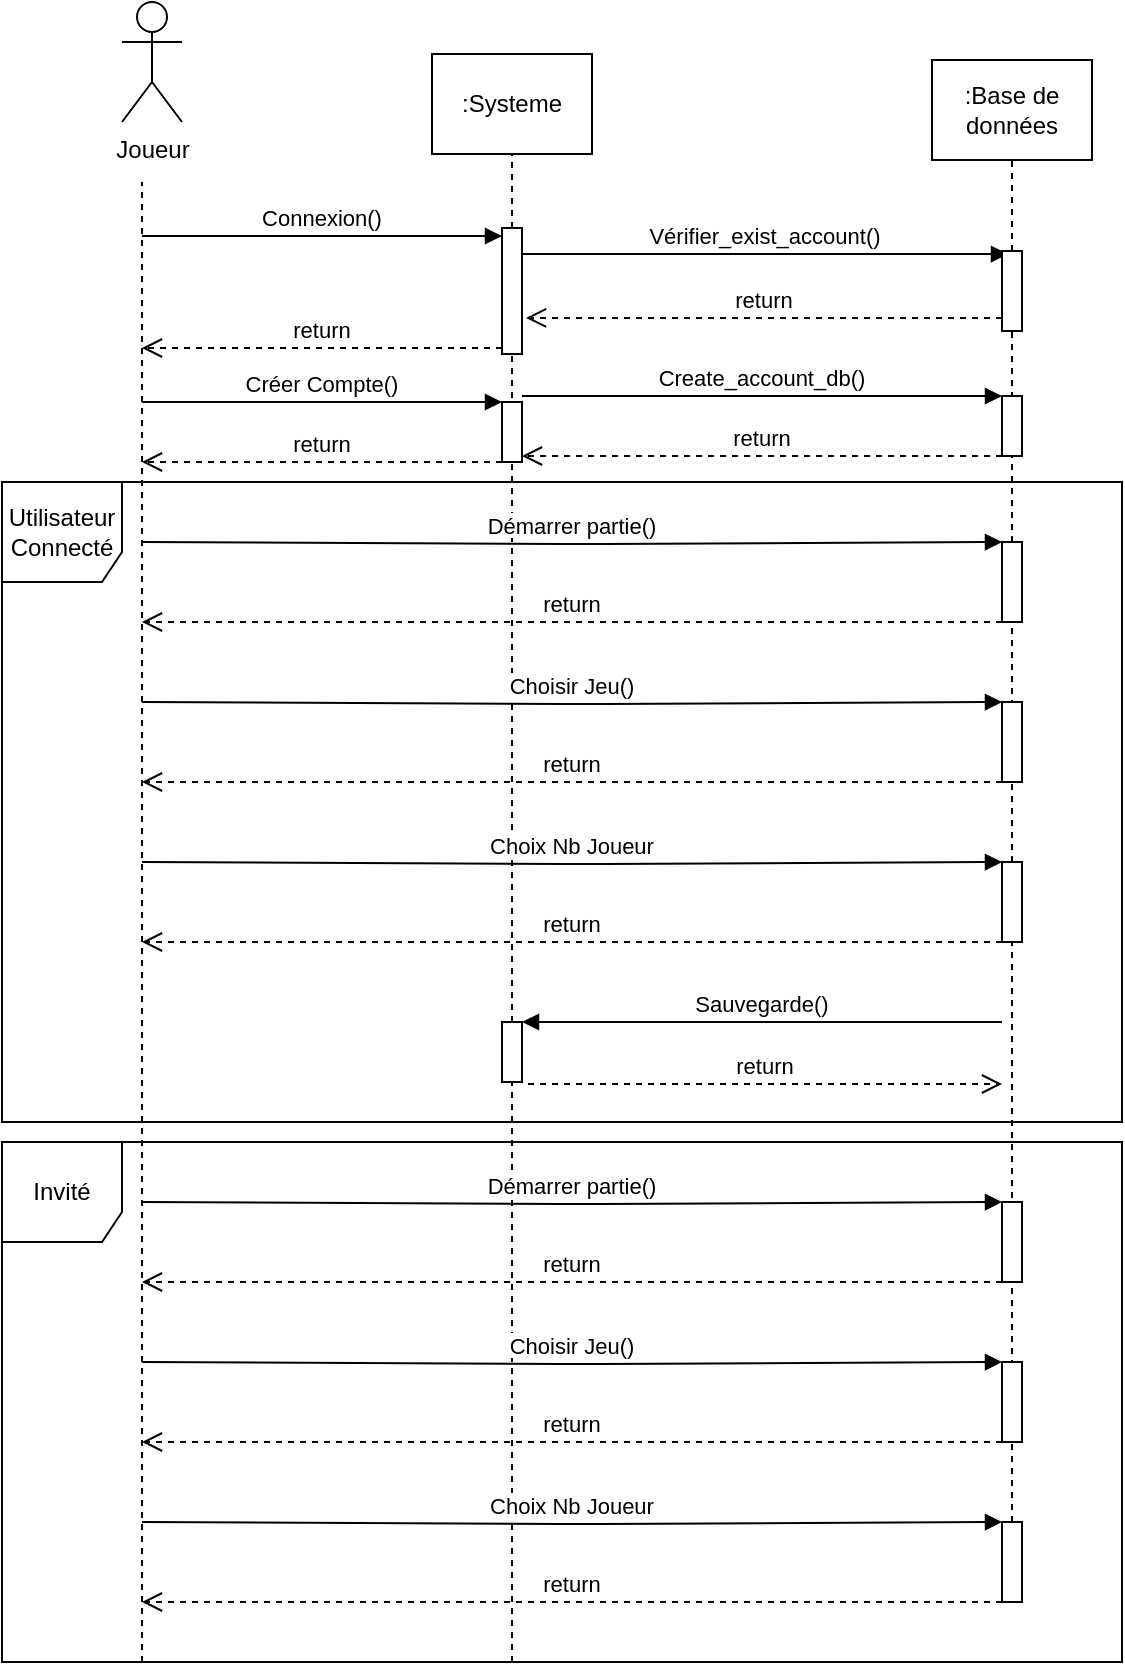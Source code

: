 <mxfile version="13.7.5" type="github">
  <diagram id="kgpKYQtTHZ0yAKxKKP6v" name="Page-1">
    <mxGraphModel dx="1422" dy="783" grid="0" gridSize="10" guides="1" tooltips="1" connect="1" arrows="1" fold="1" page="1" pageScale="1" pageWidth="1100" pageHeight="850" background="#ffffff" math="0" shadow="0">
      <root>
        <mxCell id="0" />
        <mxCell id="1" parent="0" />
        <mxCell id="LkClCWV3-tZvklI0jkfO-49" value="Utilisateur Connecté" style="shape=umlFrame;whiteSpace=wrap;html=1;fillColor=none;width=60;height=50;" parent="1" vertex="1">
          <mxGeometry x="10" y="250" width="560" height="320" as="geometry" />
        </mxCell>
        <mxCell id="LkClCWV3-tZvklI0jkfO-1" value="Joueur" style="shape=umlActor;verticalLabelPosition=bottom;verticalAlign=top;html=1;outlineConnect=0;" parent="1" vertex="1">
          <mxGeometry x="70" y="10" width="30" height="60" as="geometry" />
        </mxCell>
        <mxCell id="LkClCWV3-tZvklI0jkfO-3" value="Connexion()" style="verticalAlign=bottom;endArrow=block;entryX=0;entryY=0;shadow=0;strokeWidth=1;" parent="1" edge="1">
          <mxGeometry relative="1" as="geometry">
            <mxPoint x="80" y="127" as="sourcePoint" />
            <mxPoint x="260" y="127.0" as="targetPoint" />
          </mxGeometry>
        </mxCell>
        <mxCell id="LkClCWV3-tZvklI0jkfO-4" value="return" style="verticalAlign=bottom;endArrow=open;dashed=1;endSize=8;shadow=0;strokeWidth=1;entryX=1.2;entryY=0.714;entryDx=0;entryDy=0;entryPerimeter=0;" parent="1" edge="1" target="LkClCWV3-tZvklI0jkfO-11" source="NwIOa7d9pvwit4-bKOf0-4">
          <mxGeometry relative="1" as="geometry">
            <mxPoint x="270" y="179" as="targetPoint" />
            <mxPoint x="450" y="179.0" as="sourcePoint" />
          </mxGeometry>
        </mxCell>
        <mxCell id="LkClCWV3-tZvklI0jkfO-6" value="" style="endArrow=none;dashed=1;html=1;" parent="1" edge="1">
          <mxGeometry width="50" height="50" relative="1" as="geometry">
            <mxPoint x="80" y="840" as="sourcePoint" />
            <mxPoint x="80" y="100" as="targetPoint" />
          </mxGeometry>
        </mxCell>
        <mxCell id="LkClCWV3-tZvklI0jkfO-10" value="" style="endArrow=none;dashed=1;html=1;" parent="1" source="LkClCWV3-tZvklI0jkfO-11" edge="1">
          <mxGeometry width="50" height="50" relative="1" as="geometry">
            <mxPoint x="265" y="350" as="sourcePoint" />
            <mxPoint x="265" y="80" as="targetPoint" />
          </mxGeometry>
        </mxCell>
        <mxCell id="LkClCWV3-tZvklI0jkfO-11" value="" style="points=[];perimeter=orthogonalPerimeter;rounded=0;shadow=0;strokeWidth=1;" parent="1" vertex="1">
          <mxGeometry x="260" y="123" width="10" height="63" as="geometry" />
        </mxCell>
        <mxCell id="LkClCWV3-tZvklI0jkfO-12" value="" style="endArrow=none;dashed=1;html=1;" parent="1" source="LkClCWV3-tZvklI0jkfO-40" target="LkClCWV3-tZvklI0jkfO-11" edge="1">
          <mxGeometry width="50" height="50" relative="1" as="geometry">
            <mxPoint x="265" y="660" as="sourcePoint" />
            <mxPoint x="265" y="80" as="targetPoint" />
          </mxGeometry>
        </mxCell>
        <mxCell id="LkClCWV3-tZvklI0jkfO-13" value=":Base de données" style="rounded=0;whiteSpace=wrap;html=1;" parent="1" vertex="1">
          <mxGeometry x="475" y="39" width="80" height="50" as="geometry" />
        </mxCell>
        <mxCell id="LkClCWV3-tZvklI0jkfO-15" value="" style="endArrow=none;dashed=1;html=1;" parent="1" source="NwIOa7d9pvwit4-bKOf0-4" edge="1">
          <mxGeometry width="50" height="50" relative="1" as="geometry">
            <mxPoint x="515" y="350" as="sourcePoint" />
            <mxPoint x="515" y="88" as="targetPoint" />
          </mxGeometry>
        </mxCell>
        <mxCell id="LkClCWV3-tZvklI0jkfO-16" value="" style="points=[];perimeter=orthogonalPerimeter;rounded=0;shadow=0;strokeWidth=1;" parent="1" vertex="1">
          <mxGeometry x="510" y="280" width="10" height="40" as="geometry" />
        </mxCell>
        <mxCell id="LkClCWV3-tZvklI0jkfO-17" value="" style="endArrow=none;dashed=1;html=1;" parent="1" target="LkClCWV3-tZvklI0jkfO-16" edge="1">
          <mxGeometry width="50" height="50" relative="1" as="geometry">
            <mxPoint x="515" y="800" as="sourcePoint" />
            <mxPoint x="515" y="80" as="targetPoint" />
          </mxGeometry>
        </mxCell>
        <mxCell id="LkClCWV3-tZvklI0jkfO-18" value=":Systeme" style="rounded=0;whiteSpace=wrap;html=1;" parent="1" vertex="1">
          <mxGeometry x="225" y="36" width="80" height="50" as="geometry" />
        </mxCell>
        <mxCell id="LkClCWV3-tZvklI0jkfO-26" value="Créer Compte()" style="verticalAlign=bottom;endArrow=block;entryX=0;entryY=0;shadow=0;strokeWidth=1;" parent="1" edge="1">
          <mxGeometry relative="1" as="geometry">
            <mxPoint x="80" y="210" as="sourcePoint" />
            <mxPoint x="260" y="210.0" as="targetPoint" />
          </mxGeometry>
        </mxCell>
        <mxCell id="LkClCWV3-tZvklI0jkfO-27" value="return" style="verticalAlign=bottom;endArrow=open;dashed=1;endSize=8;exitX=0;exitY=0.95;shadow=0;strokeWidth=1;" parent="1" edge="1">
          <mxGeometry relative="1" as="geometry">
            <mxPoint x="80" y="240" as="targetPoint" />
            <mxPoint x="260" y="240.0" as="sourcePoint" />
          </mxGeometry>
        </mxCell>
        <mxCell id="LkClCWV3-tZvklI0jkfO-28" value="" style="points=[];perimeter=orthogonalPerimeter;rounded=0;shadow=0;strokeWidth=1;" parent="1" vertex="1">
          <mxGeometry x="260" y="210" width="10" height="30" as="geometry" />
        </mxCell>
        <mxCell id="LkClCWV3-tZvklI0jkfO-30" value="Démarrer partie()" style="verticalAlign=bottom;endArrow=block;entryX=0;entryY=0;shadow=0;strokeWidth=1;entryDx=0;entryDy=0;entryPerimeter=0;" parent="1" target="LkClCWV3-tZvklI0jkfO-16" edge="1">
          <mxGeometry relative="1" as="geometry">
            <mxPoint x="80" y="280" as="sourcePoint" />
            <mxPoint x="260" y="280.0" as="targetPoint" />
            <Array as="points">
              <mxPoint x="300" y="281" />
            </Array>
            <mxPoint as="offset" />
          </mxGeometry>
        </mxCell>
        <mxCell id="LkClCWV3-tZvklI0jkfO-31" value="return" style="verticalAlign=bottom;endArrow=open;dashed=1;endSize=8;exitX=0;exitY=1;shadow=0;strokeWidth=1;exitDx=0;exitDy=0;exitPerimeter=0;" parent="1" source="LkClCWV3-tZvklI0jkfO-16" edge="1">
          <mxGeometry relative="1" as="geometry">
            <mxPoint x="80" y="320" as="targetPoint" />
            <mxPoint x="260" y="310.0" as="sourcePoint" />
          </mxGeometry>
        </mxCell>
        <mxCell id="LkClCWV3-tZvklI0jkfO-32" value="" style="points=[];perimeter=orthogonalPerimeter;rounded=0;shadow=0;strokeWidth=1;" parent="1" vertex="1">
          <mxGeometry x="510" y="360" width="10" height="40" as="geometry" />
        </mxCell>
        <mxCell id="LkClCWV3-tZvklI0jkfO-33" value="Choisir Jeu()" style="verticalAlign=bottom;endArrow=block;entryX=0;entryY=0;shadow=0;strokeWidth=1;entryDx=0;entryDy=0;entryPerimeter=0;" parent="1" target="LkClCWV3-tZvklI0jkfO-32" edge="1">
          <mxGeometry relative="1" as="geometry">
            <mxPoint x="80" y="360" as="sourcePoint" />
            <mxPoint x="260" y="360.0" as="targetPoint" />
            <Array as="points">
              <mxPoint x="300" y="361" />
            </Array>
            <mxPoint as="offset" />
          </mxGeometry>
        </mxCell>
        <mxCell id="LkClCWV3-tZvklI0jkfO-34" value="return" style="verticalAlign=bottom;endArrow=open;dashed=1;endSize=8;exitX=0;exitY=1;shadow=0;strokeWidth=1;exitDx=0;exitDy=0;exitPerimeter=0;" parent="1" source="LkClCWV3-tZvklI0jkfO-32" edge="1">
          <mxGeometry relative="1" as="geometry">
            <mxPoint x="80" y="400" as="targetPoint" />
            <mxPoint x="260" y="390.0" as="sourcePoint" />
          </mxGeometry>
        </mxCell>
        <mxCell id="LkClCWV3-tZvklI0jkfO-35" value="" style="points=[];perimeter=orthogonalPerimeter;rounded=0;shadow=0;strokeWidth=1;" parent="1" vertex="1">
          <mxGeometry x="510" y="440" width="10" height="40" as="geometry" />
        </mxCell>
        <mxCell id="LkClCWV3-tZvklI0jkfO-36" value="Choix Nb Joueur" style="verticalAlign=bottom;endArrow=block;entryX=0;entryY=0;shadow=0;strokeWidth=1;entryDx=0;entryDy=0;entryPerimeter=0;" parent="1" target="LkClCWV3-tZvklI0jkfO-35" edge="1">
          <mxGeometry relative="1" as="geometry">
            <mxPoint x="80" y="440" as="sourcePoint" />
            <mxPoint x="260" y="440.0" as="targetPoint" />
            <Array as="points">
              <mxPoint x="300" y="441" />
            </Array>
            <mxPoint as="offset" />
          </mxGeometry>
        </mxCell>
        <mxCell id="LkClCWV3-tZvklI0jkfO-37" value="return" style="verticalAlign=bottom;endArrow=open;dashed=1;endSize=8;exitX=0;exitY=1;shadow=0;strokeWidth=1;exitDx=0;exitDy=0;exitPerimeter=0;" parent="1" source="LkClCWV3-tZvklI0jkfO-35" edge="1">
          <mxGeometry relative="1" as="geometry">
            <mxPoint x="80" y="480" as="targetPoint" />
            <mxPoint x="260" y="470.0" as="sourcePoint" />
          </mxGeometry>
        </mxCell>
        <mxCell id="LkClCWV3-tZvklI0jkfO-40" value="" style="points=[];perimeter=orthogonalPerimeter;rounded=0;shadow=0;strokeWidth=1;" parent="1" vertex="1">
          <mxGeometry x="260" y="520" width="10" height="30" as="geometry" />
        </mxCell>
        <mxCell id="LkClCWV3-tZvklI0jkfO-43" value="" style="endArrow=none;dashed=1;html=1;" parent="1" target="LkClCWV3-tZvklI0jkfO-40" edge="1">
          <mxGeometry width="50" height="50" relative="1" as="geometry">
            <mxPoint x="265" y="840" as="sourcePoint" />
            <mxPoint x="265" y="170" as="targetPoint" />
          </mxGeometry>
        </mxCell>
        <mxCell id="LkClCWV3-tZvklI0jkfO-45" value="return" style="verticalAlign=bottom;endArrow=open;dashed=1;endSize=8;exitX=1.3;exitY=1.033;shadow=0;strokeWidth=1;exitDx=0;exitDy=0;exitPerimeter=0;" parent="1" source="LkClCWV3-tZvklI0jkfO-40" edge="1">
          <mxGeometry relative="1" as="geometry">
            <mxPoint x="510" y="551" as="targetPoint" />
            <mxPoint x="520" y="490" as="sourcePoint" />
          </mxGeometry>
        </mxCell>
        <mxCell id="LkClCWV3-tZvklI0jkfO-47" value="Sauvegarde()" style="verticalAlign=bottom;endArrow=block;entryX=1;entryY=0;shadow=0;strokeWidth=1;entryDx=0;entryDy=0;entryPerimeter=0;" parent="1" target="LkClCWV3-tZvklI0jkfO-40" edge="1">
          <mxGeometry relative="1" as="geometry">
            <mxPoint x="510" y="520" as="sourcePoint" />
            <mxPoint x="520" y="450" as="targetPoint" />
            <Array as="points" />
            <mxPoint as="offset" />
          </mxGeometry>
        </mxCell>
        <mxCell id="LkClCWV3-tZvklI0jkfO-50" value="" style="points=[];perimeter=orthogonalPerimeter;rounded=0;shadow=0;strokeWidth=1;" parent="1" vertex="1">
          <mxGeometry x="510" y="610" width="10" height="40" as="geometry" />
        </mxCell>
        <mxCell id="LkClCWV3-tZvklI0jkfO-51" value="Démarrer partie()" style="verticalAlign=bottom;endArrow=block;entryX=0;entryY=0;shadow=0;strokeWidth=1;entryDx=0;entryDy=0;entryPerimeter=0;" parent="1" target="LkClCWV3-tZvklI0jkfO-50" edge="1">
          <mxGeometry relative="1" as="geometry">
            <mxPoint x="80" y="610" as="sourcePoint" />
            <mxPoint x="260" y="610.0" as="targetPoint" />
            <Array as="points">
              <mxPoint x="300" y="611" />
            </Array>
            <mxPoint as="offset" />
          </mxGeometry>
        </mxCell>
        <mxCell id="LkClCWV3-tZvklI0jkfO-52" value="return" style="verticalAlign=bottom;endArrow=open;dashed=1;endSize=8;exitX=0;exitY=1;shadow=0;strokeWidth=1;exitDx=0;exitDy=0;exitPerimeter=0;" parent="1" source="LkClCWV3-tZvklI0jkfO-50" edge="1">
          <mxGeometry relative="1" as="geometry">
            <mxPoint x="80" y="650" as="targetPoint" />
            <mxPoint x="260" y="640.0" as="sourcePoint" />
          </mxGeometry>
        </mxCell>
        <mxCell id="LkClCWV3-tZvklI0jkfO-53" value="" style="points=[];perimeter=orthogonalPerimeter;rounded=0;shadow=0;strokeWidth=1;" parent="1" vertex="1">
          <mxGeometry x="510" y="690" width="10" height="40" as="geometry" />
        </mxCell>
        <mxCell id="LkClCWV3-tZvklI0jkfO-54" value="Choisir Jeu()" style="verticalAlign=bottom;endArrow=block;entryX=0;entryY=0;shadow=0;strokeWidth=1;entryDx=0;entryDy=0;entryPerimeter=0;" parent="1" target="LkClCWV3-tZvklI0jkfO-53" edge="1">
          <mxGeometry relative="1" as="geometry">
            <mxPoint x="80" y="690" as="sourcePoint" />
            <mxPoint x="260" y="690.0" as="targetPoint" />
            <Array as="points">
              <mxPoint x="300" y="691" />
            </Array>
            <mxPoint as="offset" />
          </mxGeometry>
        </mxCell>
        <mxCell id="LkClCWV3-tZvklI0jkfO-55" value="return" style="verticalAlign=bottom;endArrow=open;dashed=1;endSize=8;exitX=0;exitY=1;shadow=0;strokeWidth=1;exitDx=0;exitDy=0;exitPerimeter=0;" parent="1" source="LkClCWV3-tZvklI0jkfO-53" edge="1">
          <mxGeometry relative="1" as="geometry">
            <mxPoint x="80" y="730" as="targetPoint" />
            <mxPoint x="260" y="720.0" as="sourcePoint" />
          </mxGeometry>
        </mxCell>
        <mxCell id="LkClCWV3-tZvklI0jkfO-56" value="" style="points=[];perimeter=orthogonalPerimeter;rounded=0;shadow=0;strokeWidth=1;" parent="1" vertex="1">
          <mxGeometry x="510" y="770" width="10" height="40" as="geometry" />
        </mxCell>
        <mxCell id="LkClCWV3-tZvklI0jkfO-57" value="Choix Nb Joueur" style="verticalAlign=bottom;endArrow=block;entryX=0;entryY=0;shadow=0;strokeWidth=1;entryDx=0;entryDy=0;entryPerimeter=0;" parent="1" target="LkClCWV3-tZvklI0jkfO-56" edge="1">
          <mxGeometry relative="1" as="geometry">
            <mxPoint x="80" y="770" as="sourcePoint" />
            <mxPoint x="260" y="770.0" as="targetPoint" />
            <Array as="points">
              <mxPoint x="300" y="771" />
            </Array>
            <mxPoint as="offset" />
          </mxGeometry>
        </mxCell>
        <mxCell id="LkClCWV3-tZvklI0jkfO-58" value="return" style="verticalAlign=bottom;endArrow=open;dashed=1;endSize=8;exitX=0;exitY=1;shadow=0;strokeWidth=1;exitDx=0;exitDy=0;exitPerimeter=0;" parent="1" source="LkClCWV3-tZvklI0jkfO-56" edge="1">
          <mxGeometry relative="1" as="geometry">
            <mxPoint x="80" y="810" as="targetPoint" />
            <mxPoint x="260" y="800.0" as="sourcePoint" />
          </mxGeometry>
        </mxCell>
        <mxCell id="LkClCWV3-tZvklI0jkfO-59" value="Invité" style="shape=umlFrame;whiteSpace=wrap;html=1;fillColor=none;width=60;height=50;" parent="1" vertex="1">
          <mxGeometry x="10" y="580" width="560" height="260" as="geometry" />
        </mxCell>
        <mxCell id="NwIOa7d9pvwit4-bKOf0-3" value="Vérifier_exist_account()" style="verticalAlign=bottom;endArrow=block;entryX=0.3;entryY=0.038;shadow=0;strokeWidth=1;entryDx=0;entryDy=0;entryPerimeter=0;" edge="1" parent="1" target="NwIOa7d9pvwit4-bKOf0-4">
          <mxGeometry relative="1" as="geometry">
            <mxPoint x="270" y="136" as="sourcePoint" />
            <mxPoint x="450" y="137.0" as="targetPoint" />
          </mxGeometry>
        </mxCell>
        <mxCell id="NwIOa7d9pvwit4-bKOf0-4" value="" style="points=[];perimeter=orthogonalPerimeter;rounded=0;shadow=0;strokeWidth=1;" vertex="1" parent="1">
          <mxGeometry x="510" y="134.5" width="10" height="40" as="geometry" />
        </mxCell>
        <mxCell id="NwIOa7d9pvwit4-bKOf0-5" value="" style="endArrow=none;dashed=1;html=1;" edge="1" parent="1" source="LkClCWV3-tZvklI0jkfO-16" target="NwIOa7d9pvwit4-bKOf0-4">
          <mxGeometry width="50" height="50" relative="1" as="geometry">
            <mxPoint x="515" y="280" as="sourcePoint" />
            <mxPoint x="515" y="88" as="targetPoint" />
          </mxGeometry>
        </mxCell>
        <mxCell id="NwIOa7d9pvwit4-bKOf0-6" value="return" style="verticalAlign=bottom;endArrow=open;dashed=1;endSize=8;exitX=0;exitY=0.95;shadow=0;strokeWidth=1;" edge="1" parent="1">
          <mxGeometry relative="1" as="geometry">
            <mxPoint x="80" y="183" as="targetPoint" />
            <mxPoint x="260" y="183.0" as="sourcePoint" />
          </mxGeometry>
        </mxCell>
        <mxCell id="NwIOa7d9pvwit4-bKOf0-7" value="Create_account_db()" style="verticalAlign=bottom;endArrow=block;entryX=0;entryY=0;shadow=0;strokeWidth=1;exitX=1;exitY=-0.1;exitDx=0;exitDy=0;exitPerimeter=0;" edge="1" parent="1" source="LkClCWV3-tZvklI0jkfO-28">
          <mxGeometry relative="1" as="geometry">
            <mxPoint x="330" y="207" as="sourcePoint" />
            <mxPoint x="510" y="207.0" as="targetPoint" />
          </mxGeometry>
        </mxCell>
        <mxCell id="NwIOa7d9pvwit4-bKOf0-8" value="return" style="verticalAlign=bottom;endArrow=open;dashed=1;endSize=8;exitX=0;exitY=0.95;shadow=0;strokeWidth=1;entryX=1;entryY=0.9;entryDx=0;entryDy=0;entryPerimeter=0;" edge="1" parent="1" target="LkClCWV3-tZvklI0jkfO-28">
          <mxGeometry relative="1" as="geometry">
            <mxPoint x="330" y="237" as="targetPoint" />
            <mxPoint x="510" y="237.0" as="sourcePoint" />
          </mxGeometry>
        </mxCell>
        <mxCell id="NwIOa7d9pvwit4-bKOf0-9" value="" style="points=[];perimeter=orthogonalPerimeter;rounded=0;shadow=0;strokeWidth=1;" vertex="1" parent="1">
          <mxGeometry x="510" y="207" width="10" height="30" as="geometry" />
        </mxCell>
      </root>
    </mxGraphModel>
  </diagram>
</mxfile>
